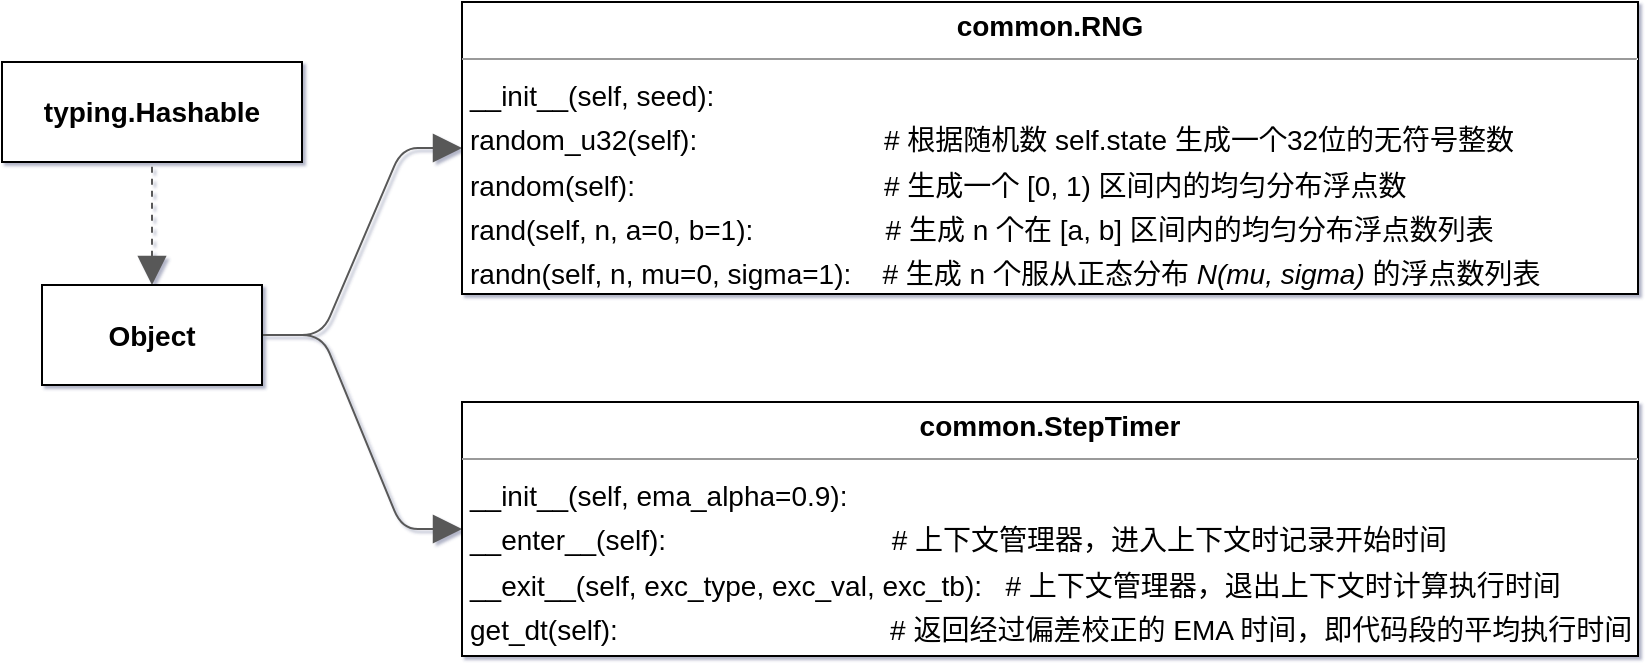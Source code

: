 <mxfile version="24.0.7" type="github">
  <diagram id="w1OIwejL3UIsH_9CKkMe" name="第 1 页">
    <mxGraphModel dx="971" dy="428" grid="0" gridSize="10" guides="1" tooltips="1" connect="1" arrows="1" fold="1" page="1" pageScale="1" pageWidth="1169" pageHeight="827" background="none" math="0" shadow="1">
      <root>
        <mxCell id="0" />
        <mxCell id="1" parent="0" />
        <mxCell id="edge2" value="" style="html=1;rounded=1;dashed=0;startArrow=block;startSize=12;endArrow=none;strokeColor=#595959;exitX=0.000;exitY=0.500;exitDx=0;exitDy=0;entryX=1;entryY=0.5;entryDx=0;entryDy=0;edgeStyle=entityRelationEdgeStyle;" parent="1" source="node3" target="Ygc45YqT7O0EUf89IioM-7" edge="1">
          <mxGeometry width="50" height="50" relative="1" as="geometry">
            <mxPoint x="174" y="401.68" as="targetPoint" />
          </mxGeometry>
        </mxCell>
        <mxCell id="edge0" value="" style="html=1;rounded=1;dashed=0;startArrow=block;startSize=12;endArrow=none;strokeColor=#595959;exitX=0.000;exitY=0.500;exitDx=0;exitDy=0;entryX=1;entryY=0.5;entryDx=0;entryDy=0;edgeStyle=entityRelationEdgeStyle;" parent="1" source="node0" target="Ygc45YqT7O0EUf89IioM-7" edge="1">
          <mxGeometry width="50" height="50" relative="1" as="geometry">
            <mxPoint x="174" y="420.76" as="targetPoint" />
          </mxGeometry>
        </mxCell>
        <mxCell id="edge1" value="" style="html=1;rounded=1;edgeStyle=orthogonalEdgeStyle;dashed=1;startArrow=block;startSize=12;endArrow=none;strokeColor=#595959;exitX=0.5;exitY=0;exitDx=0;exitDy=0;entryX=0.5;entryY=1;entryDx=0;entryDy=0;" parent="1" source="Ygc45YqT7O0EUf89IioM-7" target="Ygc45YqT7O0EUf89IioM-8" edge="1">
          <mxGeometry width="50" height="50" relative="1" as="geometry">
            <Array as="points" />
            <mxPoint x="131" y="397" as="sourcePoint" />
            <mxPoint x="131.0" y="287" as="targetPoint" />
          </mxGeometry>
        </mxCell>
        <mxCell id="Ygc45YqT7O0EUf89IioM-7" value="Object" style="html=1;whiteSpace=wrap;fontStyle=1;fontSize=14;" vertex="1" parent="1">
          <mxGeometry x="88" y="388.5" width="110" height="50" as="geometry" />
        </mxCell>
        <mxCell id="Ygc45YqT7O0EUf89IioM-8" value="&lt;b style=&quot;font-size: 14px; text-wrap: nowrap;&quot;&gt;typing.Hashable&lt;/b&gt;" style="html=1;whiteSpace=wrap;" vertex="1" parent="1">
          <mxGeometry x="68" y="277" width="150" height="50" as="geometry" />
        </mxCell>
        <mxCell id="Ygc45YqT7O0EUf89IioM-13" value="" style="group" vertex="1" connectable="0" parent="1">
          <mxGeometry x="298" y="247" width="588" height="327" as="geometry" />
        </mxCell>
        <mxCell id="node3" value="&lt;p style=&quot;margin:0px;margin-top:4px;text-align:center;&quot;&gt;&lt;b&gt;common.RNG&lt;/b&gt;&lt;/p&gt;&lt;hr size=&quot;1&quot;&gt;&lt;p style=&quot;margin:0 0 0 4px;line-height:1.6;&quot;&gt; __init__(self, seed):&amp;nbsp; &amp;nbsp; &amp;nbsp; &amp;nbsp; &amp;nbsp; &amp;nbsp; &amp;nbsp; &amp;nbsp; &amp;nbsp; &amp;nbsp; &amp;nbsp; &amp;nbsp; &amp;nbsp;&lt;/p&gt;&lt;p style=&quot;margin:0 0 0 4px;line-height:1.6;&quot;&gt;&lt;span class=&quot;lark-record-clipboard&quot; data-lark-record-format=&quot;docx/text&quot; data-lark-record-data=&quot;{&amp;quot;rootId&amp;quot;:&amp;quot;AFyDdQpT5o8oaPxLf1jcr6brnth&amp;quot;,&amp;quot;text&amp;quot;:{&amp;quot;initialAttributedTexts&amp;quot;:{&amp;quot;text&amp;quot;:{&amp;quot;0&amp;quot;:&amp;quot;# 根据随机数 self.state 生成一个32位的无符号整数&amp;quot;},&amp;quot;attribs&amp;quot;:{&amp;quot;0&amp;quot;:&amp;quot;*0+w&amp;quot;}},&amp;quot;apool&amp;quot;:{&amp;quot;numToAttrib&amp;quot;:{&amp;quot;0&amp;quot;:[&amp;quot;author&amp;quot;,&amp;quot;7259041467322695684&amp;quot;]},&amp;quot;nextNum&amp;quot;:1}},&amp;quot;type&amp;quot;:&amp;quot;text&amp;quot;,&amp;quot;referenceRecordMap&amp;quot;:{},&amp;quot;extra&amp;quot;:{&amp;quot;channel&amp;quot;:&amp;quot;saas&amp;quot;,&amp;quot;pasteRandomId&amp;quot;:&amp;quot;e49388ff-6976-47e4-ad35-e921d7430d92&amp;quot;,&amp;quot;mention_page_title&amp;quot;:{},&amp;quot;external_mention_url&amp;quot;:{}},&amp;quot;isKeepQuoteContainer&amp;quot;:false,&amp;quot;isFromCode&amp;quot;:true,&amp;quot;selection&amp;quot;:[{&amp;quot;id&amp;quot;:10,&amp;quot;type&amp;quot;:&amp;quot;text&amp;quot;,&amp;quot;selection&amp;quot;:{&amp;quot;start&amp;quot;:169,&amp;quot;end&amp;quot;:201},&amp;quot;recordId&amp;quot;:&amp;quot;XDYbduI0uorQtPxwM3hco227nEf&amp;quot;}],&amp;quot;payloadMap&amp;quot;:{},&amp;quot;isCut&amp;quot;:false}&quot;&gt;&lt;/span&gt;random_u32(self):&amp;nbsp; &amp;nbsp; &amp;nbsp; &amp;nbsp; &amp;nbsp; &amp;nbsp; &amp;nbsp; &amp;nbsp; &amp;nbsp; &amp;nbsp; &amp;nbsp; &amp;nbsp;&amp;nbsp;&lt;span style=&quot;white-space-collapse: preserve;&quot;&gt;# 根据随机数 self.state 生成一个32位的无符号整数&lt;/span&gt;&lt;br&gt; random(self):&amp;nbsp; &amp;nbsp; &amp;nbsp; &amp;nbsp; &amp;nbsp; &amp;nbsp; &amp;nbsp; &amp;nbsp; &amp;nbsp; &amp;nbsp; &amp;nbsp; &amp;nbsp; &amp;nbsp; &amp;nbsp; &amp;nbsp; &amp;nbsp;&lt;span style=&quot;white-space-collapse: preserve; background-color: initial;&quot;&gt; # 生成一个 [0, 1) 区间内的均匀分布浮点数&lt;/span&gt;&lt;/p&gt;&lt;p style=&quot;margin:0 0 0 4px;line-height:1.6;&quot;&gt;&lt;span class=&quot;lark-record-clipboard&quot; data-lark-record-format=&quot;docx/text&quot; data-lark-record-data=&quot;{&amp;quot;rootId&amp;quot;:&amp;quot;AFyDdQpT5o8oaPxLf1jcr6brnth&amp;quot;,&amp;quot;text&amp;quot;:{&amp;quot;initialAttributedTexts&amp;quot;:{&amp;quot;text&amp;quot;:{&amp;quot;0&amp;quot;:&amp;quot; # 生成一个 [0, 1) 区间内的均匀分布浮点数&amp;quot;},&amp;quot;attribs&amp;quot;:{&amp;quot;0&amp;quot;:&amp;quot;*0+q&amp;quot;}},&amp;quot;apool&amp;quot;:{&amp;quot;numToAttrib&amp;quot;:{&amp;quot;0&amp;quot;:[&amp;quot;author&amp;quot;,&amp;quot;7259041467322695684&amp;quot;]},&amp;quot;nextNum&amp;quot;:1}},&amp;quot;type&amp;quot;:&amp;quot;text&amp;quot;,&amp;quot;referenceRecordMap&amp;quot;:{},&amp;quot;extra&amp;quot;:{&amp;quot;channel&amp;quot;:&amp;quot;saas&amp;quot;,&amp;quot;pasteRandomId&amp;quot;:&amp;quot;b49e3fcc-2416-4ab7-80da-f6caebf92f38&amp;quot;,&amp;quot;mention_page_title&amp;quot;:{},&amp;quot;external_mention_url&amp;quot;:{}},&amp;quot;isKeepQuoteContainer&amp;quot;:false,&amp;quot;isFromCode&amp;quot;:true,&amp;quot;selection&amp;quot;:[{&amp;quot;id&amp;quot;:10,&amp;quot;type&amp;quot;:&amp;quot;text&amp;quot;,&amp;quot;selection&amp;quot;:{&amp;quot;start&amp;quot;:245,&amp;quot;end&amp;quot;:271},&amp;quot;recordId&amp;quot;:&amp;quot;XDYbduI0uorQtPxwM3hco227nEf&amp;quot;}],&amp;quot;payloadMap&amp;quot;:{},&amp;quot;isCut&amp;quot;:false}&quot;&gt;&lt;/span&gt;rand(self, n, a=0, b=1):&amp;nbsp; &amp;nbsp; &amp;nbsp; &amp;nbsp; &amp;nbsp; &amp;nbsp; &amp;nbsp; &amp;nbsp; &amp;nbsp;&lt;span style=&quot;white-space-collapse: preserve; background-color: initial;&quot;&gt;# 生成 n 个在 [a, b] 区间内的均匀分布浮点数列表&lt;/span&gt;&lt;/p&gt;&lt;p style=&quot;margin:0 0 0 4px;line-height:1.6;&quot;&gt;&lt;span class=&quot;lark-record-clipboard&quot; data-lark-record-format=&quot;docx/text&quot; data-lark-record-data=&quot;{&amp;quot;rootId&amp;quot;:&amp;quot;AFyDdQpT5o8oaPxLf1jcr6brnth&amp;quot;,&amp;quot;text&amp;quot;:{&amp;quot;initialAttributedTexts&amp;quot;:{&amp;quot;text&amp;quot;:{&amp;quot;0&amp;quot;:&amp;quot;# 生成 n 个在 [a, b] 区间内的均匀分布浮点数列表&amp;quot;},&amp;quot;attribs&amp;quot;:{&amp;quot;0&amp;quot;:&amp;quot;*0+u&amp;quot;}},&amp;quot;apool&amp;quot;:{&amp;quot;numToAttrib&amp;quot;:{&amp;quot;0&amp;quot;:[&amp;quot;author&amp;quot;,&amp;quot;7259041467322695684&amp;quot;]},&amp;quot;nextNum&amp;quot;:1}},&amp;quot;type&amp;quot;:&amp;quot;text&amp;quot;,&amp;quot;referenceRecordMap&amp;quot;:{},&amp;quot;extra&amp;quot;:{&amp;quot;channel&amp;quot;:&amp;quot;saas&amp;quot;,&amp;quot;pasteRandomId&amp;quot;:&amp;quot;b4674e95-7942-4dd8-8fad-65409c183590&amp;quot;,&amp;quot;mention_page_title&amp;quot;:{},&amp;quot;external_mention_url&amp;quot;:{}},&amp;quot;isKeepQuoteContainer&amp;quot;:false,&amp;quot;isFromCode&amp;quot;:true,&amp;quot;selection&amp;quot;:[{&amp;quot;id&amp;quot;:10,&amp;quot;type&amp;quot;:&amp;quot;text&amp;quot;,&amp;quot;selection&amp;quot;:{&amp;quot;start&amp;quot;:327,&amp;quot;end&amp;quot;:357},&amp;quot;recordId&amp;quot;:&amp;quot;XDYbduI0uorQtPxwM3hco227nEf&amp;quot;}],&amp;quot;payloadMap&amp;quot;:{},&amp;quot;isCut&amp;quot;:false}&quot;&gt;&lt;/span&gt;randn(self, n, mu=0, sigma=1):&amp;nbsp; &amp;nbsp; &lt;span style=&quot;white-space-collapse: preserve; background-color: initial;&quot;&gt;# 生成 n 个服从正态分布 &lt;i&gt;N(mu, sigma)&lt;/i&gt; 的浮点数列表&lt;/span&gt;&lt;/p&gt;&lt;span class=&quot;lark-record-clipboard&quot; data-lark-record-format=&quot;docx/text&quot; data-lark-record-data=&quot;{&amp;quot;rootId&amp;quot;:&amp;quot;AFyDdQpT5o8oaPxLf1jcr6brnth&amp;quot;,&amp;quot;text&amp;quot;:{&amp;quot;initialAttributedTexts&amp;quot;:{&amp;quot;text&amp;quot;:{&amp;quot;0&amp;quot;:&amp;quot;# 生成 n 个服从正态分布的浮点数列表，其中均值为 mu，标准差为 sigma&amp;quot;},&amp;quot;attribs&amp;quot;:{&amp;quot;0&amp;quot;:&amp;quot;*0+14&amp;quot;}},&amp;quot;apool&amp;quot;:{&amp;quot;numToAttrib&amp;quot;:{&amp;quot;0&amp;quot;:[&amp;quot;author&amp;quot;,&amp;quot;7259041467322695684&amp;quot;]},&amp;quot;nextNum&amp;quot;:1}},&amp;quot;type&amp;quot;:&amp;quot;text&amp;quot;,&amp;quot;referenceRecordMap&amp;quot;:{},&amp;quot;extra&amp;quot;:{&amp;quot;channel&amp;quot;:&amp;quot;saas&amp;quot;,&amp;quot;pasteRandomId&amp;quot;:&amp;quot;8b73adfe-ef12-435e-8280-87f0d44daf10&amp;quot;,&amp;quot;mention_page_title&amp;quot;:{},&amp;quot;external_mention_url&amp;quot;:{}},&amp;quot;isKeepQuoteContainer&amp;quot;:false,&amp;quot;isFromCode&amp;quot;:true,&amp;quot;selection&amp;quot;:[{&amp;quot;id&amp;quot;:10,&amp;quot;type&amp;quot;:&amp;quot;text&amp;quot;,&amp;quot;selection&amp;quot;:{&amp;quot;start&amp;quot;:419,&amp;quot;end&amp;quot;:459},&amp;quot;recordId&amp;quot;:&amp;quot;XDYbduI0uorQtPxwM3hco227nEf&amp;quot;}],&amp;quot;payloadMap&amp;quot;:{},&amp;quot;isCut&amp;quot;:false}&quot;&gt;&lt;/span&gt;" style="verticalAlign=top;align=left;overflow=fill;fontSize=14;fontFamily=Helvetica;html=1;rounded=0;shadow=0;comic=0;labelBackgroundColor=none;strokeWidth=1;" parent="Ygc45YqT7O0EUf89IioM-13" vertex="1">
          <mxGeometry width="588" height="146" as="geometry" />
        </mxCell>
        <mxCell id="node0" value="&lt;p style=&quot;margin:0px;margin-top:4px;text-align:center;&quot;&gt;&lt;b&gt;common.StepTimer&lt;/b&gt;&lt;/p&gt;&lt;hr size=&quot;1&quot;&gt;&lt;p style=&quot;margin:0 0 0 4px;line-height:1.6;&quot;&gt; __init__(self, ema_alpha=0.9):&amp;nbsp;&lt;/p&gt;&lt;p style=&quot;margin:0 0 0 4px;line-height:1.6;&quot;&gt; __enter__(self):&amp;nbsp; &amp;nbsp; &amp;nbsp; &amp;nbsp; &amp;nbsp; &amp;nbsp; &amp;nbsp; &amp;nbsp; &amp;nbsp; &amp;nbsp; &amp;nbsp; &amp;nbsp; &amp;nbsp; &amp;nbsp; &amp;nbsp;# 上下文管理器，&lt;span style=&quot;white-space-collapse: preserve;&quot;&gt;进入上下文时记录开始时间&lt;/span&gt;&lt;br&gt; __exit__(self, exc_type, exc_val, exc_tb):&amp;nbsp; &amp;nbsp;# 上下文管理器，&lt;span style=&quot;white-space-collapse: preserve;&quot;&gt;退出上下文时计算执行时间&lt;/span&gt;&lt;br&gt; get_dt(self):&amp;nbsp; &amp;nbsp; &amp;nbsp; &amp;nbsp; &amp;nbsp; &amp;nbsp; &amp;nbsp; &amp;nbsp; &amp;nbsp; &amp;nbsp; &amp;nbsp; &amp;nbsp; &amp;nbsp; &amp;nbsp; &amp;nbsp; &amp;nbsp; &amp;nbsp; &amp;nbsp;#&amp;nbsp;&lt;span style=&quot;white-space-collapse: preserve; background-color: initial;&quot;&gt;返回经过偏差校正的 EMA 时间，即代码段的平均执行时间&lt;/span&gt;&lt;/p&gt;&lt;span class=&quot;lark-record-clipboard&quot; data-lark-record-format=&quot;docx/text&quot; data-lark-record-data=&quot;{&amp;quot;rootId&amp;quot;:&amp;quot;AFyDdQpT5o8oaPxLf1jcr6brnth&amp;quot;,&amp;quot;text&amp;quot;:{&amp;quot;initialAttributedTexts&amp;quot;:{&amp;quot;text&amp;quot;:{&amp;quot;0&amp;quot;:&amp;quot;# 返回经过偏差校正的 EMA 时间，即代码段的平均执行时间&amp;quot;},&amp;quot;attribs&amp;quot;:{&amp;quot;0&amp;quot;:&amp;quot;*0+u&amp;quot;}},&amp;quot;apool&amp;quot;:{&amp;quot;numToAttrib&amp;quot;:{&amp;quot;0&amp;quot;:[&amp;quot;author&amp;quot;,&amp;quot;7259041467322695684&amp;quot;]},&amp;quot;nextNum&amp;quot;:1}},&amp;quot;type&amp;quot;:&amp;quot;text&amp;quot;,&amp;quot;referenceRecordMap&amp;quot;:{},&amp;quot;extra&amp;quot;:{&amp;quot;channel&amp;quot;:&amp;quot;saas&amp;quot;,&amp;quot;pasteRandomId&amp;quot;:&amp;quot;5c936d87-08c7-4eed-871b-e7aaa7323f5e&amp;quot;,&amp;quot;mention_page_title&amp;quot;:{},&amp;quot;external_mention_url&amp;quot;:{}},&amp;quot;isKeepQuoteContainer&amp;quot;:false,&amp;quot;isFromCode&amp;quot;:true,&amp;quot;selection&amp;quot;:[{&amp;quot;id&amp;quot;:10,&amp;quot;type&amp;quot;:&amp;quot;text&amp;quot;,&amp;quot;selection&amp;quot;:{&amp;quot;start&amp;quot;:840,&amp;quot;end&amp;quot;:870},&amp;quot;recordId&amp;quot;:&amp;quot;XDYbduI0uorQtPxwM3hco227nEf&amp;quot;}],&amp;quot;payloadMap&amp;quot;:{},&amp;quot;isCut&amp;quot;:false}&quot;&gt;&lt;/span&gt;" style="verticalAlign=top;align=left;overflow=fill;fontSize=14;fontFamily=Helvetica;html=1;rounded=0;shadow=0;comic=0;labelBackgroundColor=none;strokeWidth=1;" parent="Ygc45YqT7O0EUf89IioM-13" vertex="1">
          <mxGeometry y="200" width="588" height="127" as="geometry" />
        </mxCell>
      </root>
    </mxGraphModel>
  </diagram>
</mxfile>
